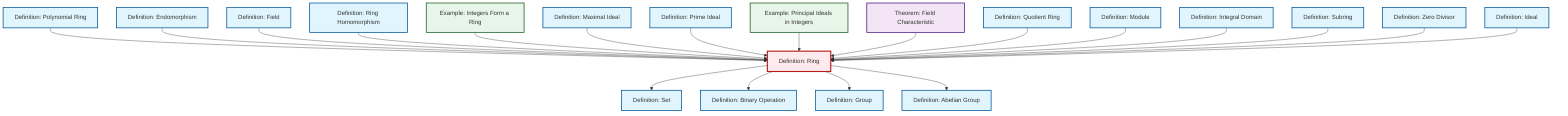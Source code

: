 graph TD
    classDef definition fill:#e1f5fe,stroke:#01579b,stroke-width:2px
    classDef theorem fill:#f3e5f5,stroke:#4a148c,stroke-width:2px
    classDef axiom fill:#fff3e0,stroke:#e65100,stroke-width:2px
    classDef example fill:#e8f5e9,stroke:#1b5e20,stroke-width:2px
    classDef current fill:#ffebee,stroke:#b71c1c,stroke-width:3px
    def-group["Definition: Group"]:::definition
    def-binary-operation["Definition: Binary Operation"]:::definition
    thm-field-characteristic["Theorem: Field Characteristic"]:::theorem
    def-subring["Definition: Subring"]:::definition
    ex-principal-ideal["Example: Principal Ideals in Integers"]:::example
    def-module["Definition: Module"]:::definition
    def-quotient-ring["Definition: Quotient Ring"]:::definition
    def-ideal["Definition: Ideal"]:::definition
    ex-integers-ring["Example: Integers Form a Ring"]:::example
    def-polynomial-ring["Definition: Polynomial Ring"]:::definition
    def-ring-homomorphism["Definition: Ring Homomorphism"]:::definition
    def-field["Definition: Field"]:::definition
    def-prime-ideal["Definition: Prime Ideal"]:::definition
    def-zero-divisor["Definition: Zero Divisor"]:::definition
    def-abelian-group["Definition: Abelian Group"]:::definition
    def-endomorphism["Definition: Endomorphism"]:::definition
    def-set["Definition: Set"]:::definition
    def-maximal-ideal["Definition: Maximal Ideal"]:::definition
    def-ring["Definition: Ring"]:::definition
    def-integral-domain["Definition: Integral Domain"]:::definition
    def-ring --> def-set
    def-polynomial-ring --> def-ring
    def-endomorphism --> def-ring
    def-field --> def-ring
    def-ring --> def-binary-operation
    def-ring-homomorphism --> def-ring
    ex-integers-ring --> def-ring
    def-maximal-ideal --> def-ring
    def-prime-ideal --> def-ring
    ex-principal-ideal --> def-ring
    def-ring --> def-group
    thm-field-characteristic --> def-ring
    def-quotient-ring --> def-ring
    def-module --> def-ring
    def-integral-domain --> def-ring
    def-ring --> def-abelian-group
    def-subring --> def-ring
    def-zero-divisor --> def-ring
    def-ideal --> def-ring
    class def-ring current
